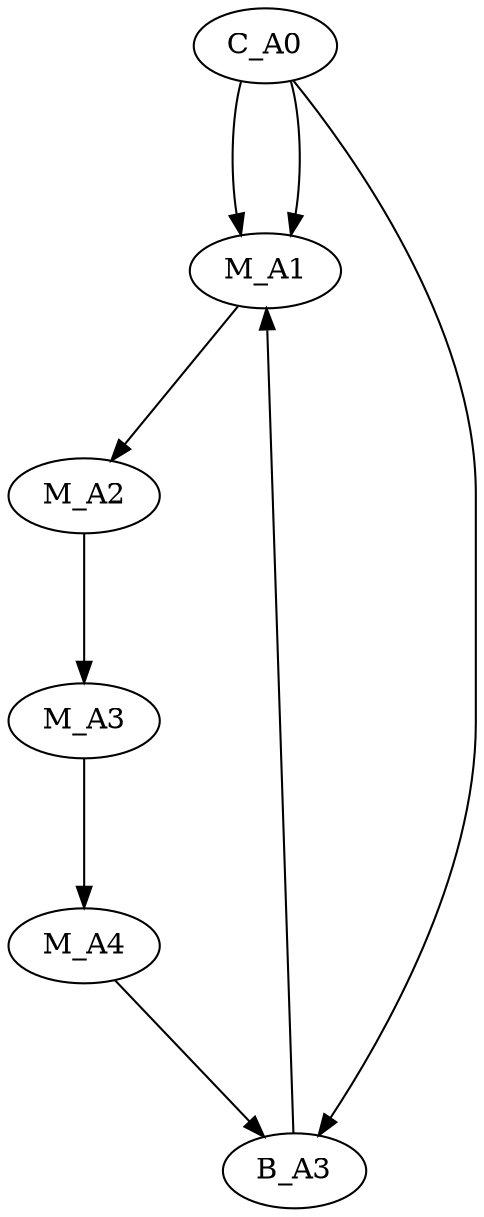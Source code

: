 digraph G {

// Commands to run this schedule
// $ dm-sched dev/wbm1 add <path_to_this_file>            # load pattern
// $ dm-cmd dev/wbm1 startpattern PatA                    # start pattern
// $ dm-cmd dev/wbm1 status -v                            # show sent message counts
// $ dm-cmd dev/wbm1 cleardiag                            # clear diagnostics

// This schedule is used to test the maximum data rate for SCU receiver.
// A bunch of timing messages are generated and sent by DM with different data rate and
// allowed maximum data rate is determined by counting lost messages on SCU.

// Each timing message with event ID 4043 (0xfcb) contains a pseudo MPS protocol in its parameter field:
// - parameter (8-byte): sender ID (6) + index (1) + MPS_flag (1)
// where:
// - sender ID: MAC address
// - index: MPS channel index
// - MPS_flag: OK (=1), NOK (=2), TEST (=3)

// This block is used to generate the first quarter of 16 timing messages.
// 4 timing messages (M_A1-4), each with different dev_ID, will be sent in a period of 'tperiod' [ns] and it is repeated 'qty' + 1 times.
// To send 1500 (6000/4) timing messages, one block should be iterated 375 times.
// To send msgs at rates 300/600/1000/1200/1500 Hz (264/528/880/1056/1320 Kbps), the value of 'tperiod' should vary between 53333/26666/16000/13333 us.

name="pseudo_MPS"
graph [rankdir   = TB, nodesep           = 0.6, mindist     = 1.0, ranksep = 1.0, overlap = false]
node [cpu="0", pattern=PatA, patentry=0, patexit=0,  style     = "filled", fillcolor = "white", color = "black"];
edge [type="defdst"];

C_A0 [type="flow",  patentry=1, toffs=0, qty="374", tvalid="0", vabs="true"];
M_A1 [type="tmsg",  patentry=1, toffs=0, fid=1, gid=4043, evtno=4043, sid="0", bpid="0", par="0xffffffffffff0001"];
M_A2 [type="tmsg",              toffs=1000000, fid=1, gid=4043, evtno=4043, sid="0", bpid="0", par="0xffffffffffff0101"];
M_A3 [type="tmsg",              toffs=2000000, fid=1, gid=4043, evtno=4043, sid="0", bpid="0", par="0xffffffffffff0201"];
M_A4 [type="tmsg",              toffs=3000000, fid=1, gid=4043, evtno=4043, sid="0", bpid="0", par="0xffffffffffff0301"];
B_A3 [type="block", patexit=1,  tperiod=16000000, qlo="true"];

C_A0 -> M_A1 -> M_A2 -> M_A3 -> M_A4 -> B_A3;
B_A3 -> M_A1 [type="altdst"];
C_A0 -> M_A1 [type="flowdst"];
C_A0 -> B_A3 [type="target"];

}
